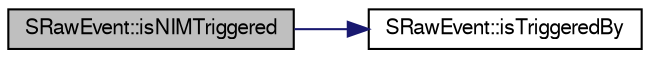 digraph "SRawEvent::isNIMTriggered"
{
  bgcolor="transparent";
  edge [fontname="FreeSans",fontsize="10",labelfontname="FreeSans",labelfontsize="10"];
  node [fontname="FreeSans",fontsize="10",shape=record];
  rankdir="LR";
  Node1 [label="SRawEvent::isNIMTriggered",height=0.2,width=0.4,color="black", fillcolor="grey75", style="filled" fontcolor="black"];
  Node1 -> Node2 [color="midnightblue",fontsize="10",style="solid",fontname="FreeSans"];
  Node2 [label="SRawEvent::isTriggeredBy",height=0.2,width=0.4,color="black",URL="$d5/d83/classSRawEvent.html#af76e9de8f920d84b8f368603c7b1743b"];
}
